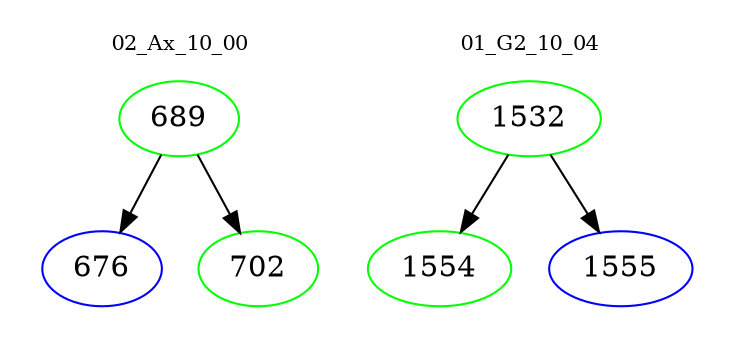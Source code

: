 digraph{
subgraph cluster_0 {
color = white
label = "02_Ax_10_00";
fontsize=10;
T0_689 [label="689", color="green"]
T0_689 -> T0_676 [color="black"]
T0_676 [label="676", color="blue"]
T0_689 -> T0_702 [color="black"]
T0_702 [label="702", color="green"]
}
subgraph cluster_1 {
color = white
label = "01_G2_10_04";
fontsize=10;
T1_1532 [label="1532", color="green"]
T1_1532 -> T1_1554 [color="black"]
T1_1554 [label="1554", color="green"]
T1_1532 -> T1_1555 [color="black"]
T1_1555 [label="1555", color="blue"]
}
}
